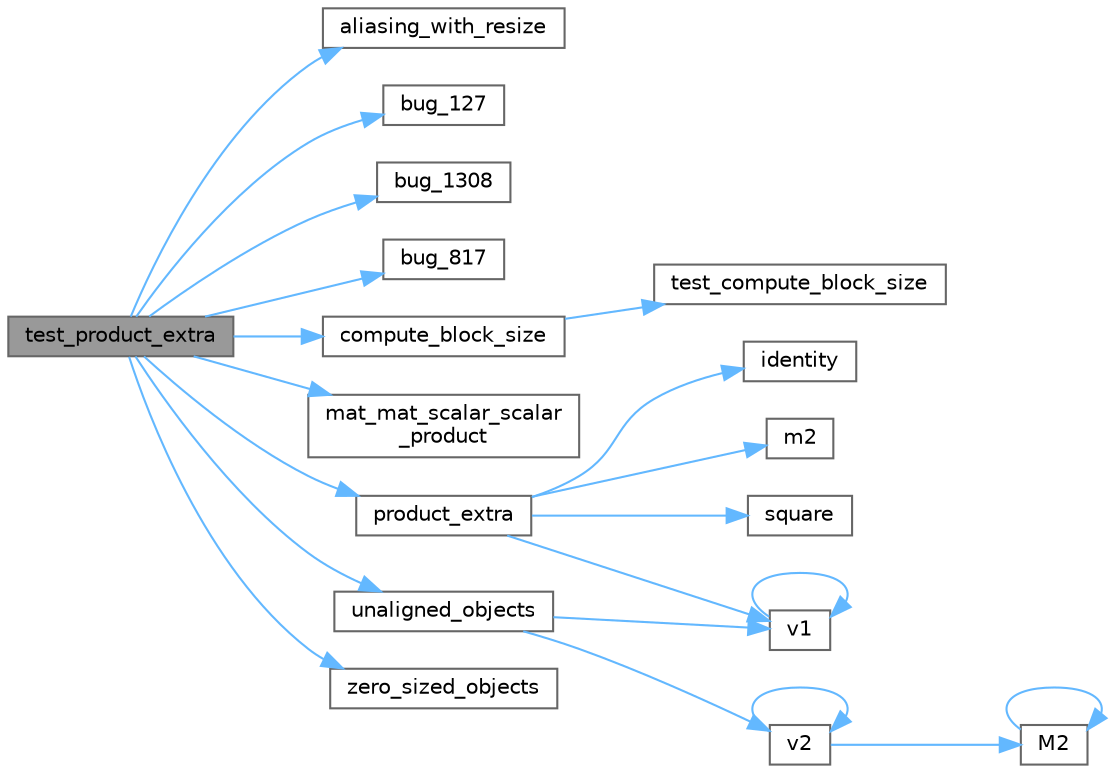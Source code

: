 digraph "test_product_extra"
{
 // LATEX_PDF_SIZE
  bgcolor="transparent";
  edge [fontname=Helvetica,fontsize=10,labelfontname=Helvetica,labelfontsize=10];
  node [fontname=Helvetica,fontsize=10,shape=box,height=0.2,width=0.4];
  rankdir="LR";
  Node1 [id="Node000001",label="test_product_extra",height=0.2,width=0.4,color="gray40", fillcolor="grey60", style="filled", fontcolor="black",tooltip=" "];
  Node1 -> Node2 [id="edge21_Node000001_Node000002",color="steelblue1",style="solid",tooltip=" "];
  Node2 [id="Node000002",label="aliasing_with_resize",height=0.2,width=0.4,color="grey40", fillcolor="white", style="filled",URL="$product__extra_8cpp.html#a27b4ed6f6841357d5384f1172f75de4f",tooltip=" "];
  Node1 -> Node3 [id="edge22_Node000001_Node000003",color="steelblue1",style="solid",tooltip=" "];
  Node3 [id="Node000003",label="bug_127",height=0.2,width=0.4,color="grey40", fillcolor="white", style="filled",URL="$product__extra_8cpp.html#aab6261c7bf8881bba09f27e4978984b0",tooltip=" "];
  Node1 -> Node4 [id="edge23_Node000001_Node000004",color="steelblue1",style="solid",tooltip=" "];
  Node4 [id="Node000004",label="bug_1308",height=0.2,width=0.4,color="grey40", fillcolor="white", style="filled",URL="$product__extra_8cpp.html#a8723d8f66e0d57e4b550e8b2ef9cb769",tooltip=" "];
  Node1 -> Node5 [id="edge24_Node000001_Node000005",color="steelblue1",style="solid",tooltip=" "];
  Node5 [id="Node000005",label="bug_817",height=0.2,width=0.4,color="grey40", fillcolor="white", style="filled",URL="$product__extra_8cpp.html#a016eacd2844c738eeb5199338fc1afbd",tooltip=" "];
  Node1 -> Node6 [id="edge25_Node000001_Node000006",color="steelblue1",style="solid",tooltip=" "];
  Node6 [id="Node000006",label="compute_block_size",height=0.2,width=0.4,color="grey40", fillcolor="white", style="filled",URL="$product__extra_8cpp.html#aa01fba5f31be242b6c8d48c0c80ab1b0",tooltip=" "];
  Node6 -> Node7 [id="edge26_Node000006_Node000007",color="steelblue1",style="solid",tooltip=" "];
  Node7 [id="Node000007",label="test_compute_block_size",height=0.2,width=0.4,color="grey40", fillcolor="white", style="filled",URL="$product__extra_8cpp.html#a585c0fc0b53495bb030a98bb089ba7b1",tooltip=" "];
  Node1 -> Node8 [id="edge27_Node000001_Node000008",color="steelblue1",style="solid",tooltip=" "];
  Node8 [id="Node000008",label="mat_mat_scalar_scalar\l_product",height=0.2,width=0.4,color="grey40", fillcolor="white", style="filled",URL="$product__extra_8cpp.html#a61bcf12dcbe2c430ba15634fa6f588b9",tooltip=" "];
  Node1 -> Node9 [id="edge28_Node000001_Node000009",color="steelblue1",style="solid",tooltip=" "];
  Node9 [id="Node000009",label="product_extra",height=0.2,width=0.4,color="grey40", fillcolor="white", style="filled",URL="$product__extra_8cpp.html#a11ad845c41af8722d2490eeb97ae08db",tooltip=" "];
  Node9 -> Node10 [id="edge29_Node000009_Node000010",color="steelblue1",style="solid",tooltip=" "];
  Node10 [id="Node000010",label="identity",height=0.2,width=0.4,color="grey40", fillcolor="white", style="filled",URL="$bench_hash_8c.html#a0aa0e76fd996840c0b91e4fe3f3acb86",tooltip=" "];
  Node9 -> Node11 [id="edge30_Node000009_Node000011",color="steelblue1",style="solid",tooltip=" "];
  Node11 [id="Node000011",label="m2",height=0.2,width=0.4,color="grey40", fillcolor="white", style="filled",URL="$_tutorial___map__using_8cpp.html#ab3a01b595d22393ace0d30d5fa299f76",tooltip=" "];
  Node9 -> Node12 [id="edge31_Node000009_Node000012",color="steelblue1",style="solid",tooltip=" "];
  Node12 [id="Node000012",label="square",height=0.2,width=0.4,color="grey40", fillcolor="white", style="filled",URL="$_array_cwise_unary_ops_8h.html#aa1e484838873e960b8c8ba7e066ba837",tooltip=" "];
  Node9 -> Node13 [id="edge32_Node000009_Node000013",color="steelblue1",style="solid",tooltip=" "];
  Node13 [id="Node000013",label="v1",height=0.2,width=0.4,color="grey40", fillcolor="white", style="filled",URL="$_tutorial___reshape_mat2_vec_8cpp.html#a10bd710692c91bc238f2e1da77730678",tooltip=" "];
  Node13 -> Node13 [id="edge33_Node000013_Node000013",color="steelblue1",style="solid",tooltip=" "];
  Node1 -> Node14 [id="edge34_Node000001_Node000014",color="steelblue1",style="solid",tooltip=" "];
  Node14 [id="Node000014",label="unaligned_objects",height=0.2,width=0.4,color="grey40", fillcolor="white", style="filled",URL="$product__extra_8cpp.html#a7336f0596b74a6d822a9cd1038b94958",tooltip=" "];
  Node14 -> Node13 [id="edge35_Node000014_Node000013",color="steelblue1",style="solid",tooltip=" "];
  Node14 -> Node15 [id="edge36_Node000014_Node000015",color="steelblue1",style="solid",tooltip=" "];
  Node15 [id="Node000015",label="v2",height=0.2,width=0.4,color="grey40", fillcolor="white", style="filled",URL="$_tutorial___reshape_mat2_vec_8cpp.html#a3eb30a79de469336df46f4f5f0bfb84f",tooltip=" "];
  Node15 -> Node16 [id="edge37_Node000015_Node000016",color="steelblue1",style="solid",tooltip=" "];
  Node16 [id="Node000016",label="M2",height=0.2,width=0.4,color="grey40", fillcolor="white", style="filled",URL="$_tutorial___reshape_mat2_mat_8cpp.html#ae3dc3553f10a3c3e5d701dc35895d1e4",tooltip=" "];
  Node16 -> Node16 [id="edge38_Node000016_Node000016",color="steelblue1",style="solid",tooltip=" "];
  Node15 -> Node15 [id="edge39_Node000015_Node000015",color="steelblue1",style="solid",tooltip=" "];
  Node1 -> Node17 [id="edge40_Node000001_Node000017",color="steelblue1",style="solid",tooltip=" "];
  Node17 [id="Node000017",label="zero_sized_objects",height=0.2,width=0.4,color="grey40", fillcolor="white", style="filled",URL="$product__extra_8cpp.html#a1f02588885c02192fb40f9e0f87b1b16",tooltip=" "];
}

